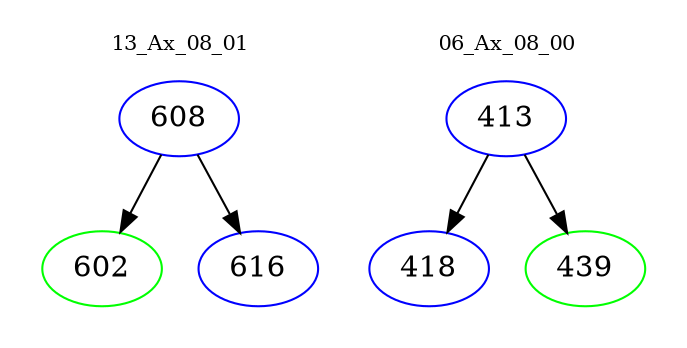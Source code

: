 digraph{
subgraph cluster_0 {
color = white
label = "13_Ax_08_01";
fontsize=10;
T0_608 [label="608", color="blue"]
T0_608 -> T0_602 [color="black"]
T0_602 [label="602", color="green"]
T0_608 -> T0_616 [color="black"]
T0_616 [label="616", color="blue"]
}
subgraph cluster_1 {
color = white
label = "06_Ax_08_00";
fontsize=10;
T1_413 [label="413", color="blue"]
T1_413 -> T1_418 [color="black"]
T1_418 [label="418", color="blue"]
T1_413 -> T1_439 [color="black"]
T1_439 [label="439", color="green"]
}
}
